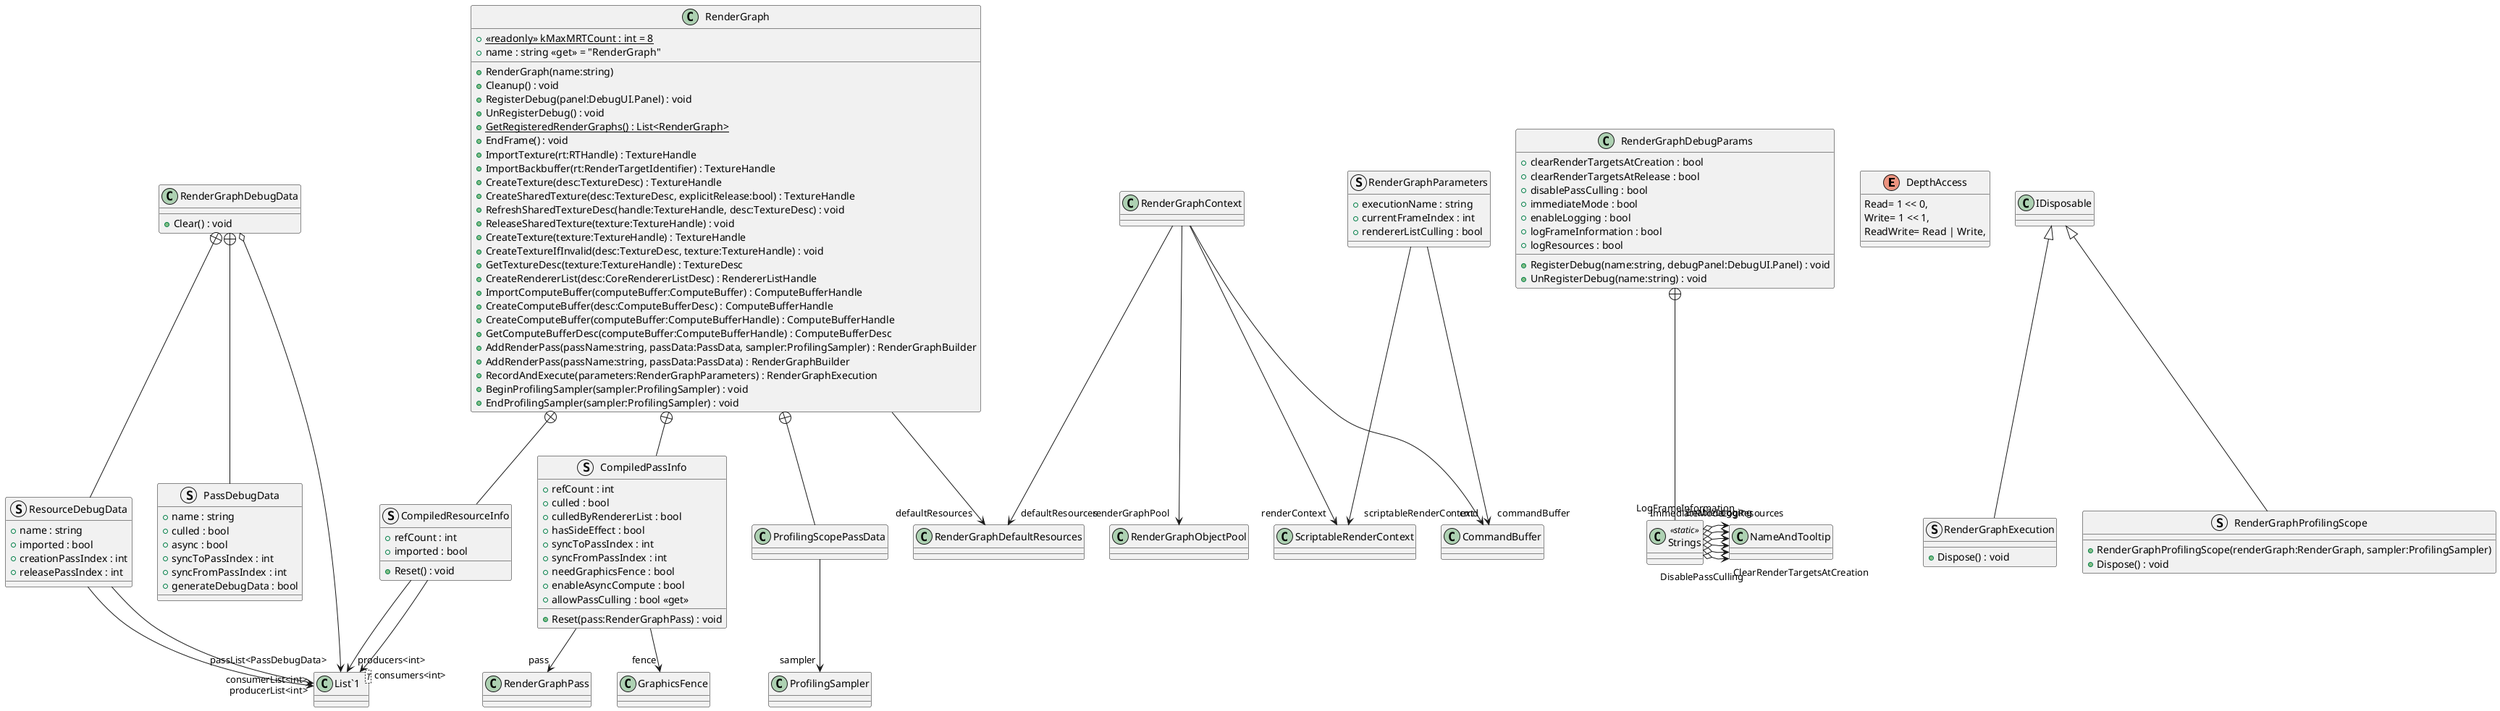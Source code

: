 @startuml
enum DepthAccess {
    Read= 1 << 0,
    Write= 1 << 1,
    ReadWrite= Read | Write,
}
class RenderGraphContext {
}
struct RenderGraphParameters {
    + executionName : string
    + currentFrameIndex : int
    + rendererListCulling : bool
}
struct RenderGraphExecution {
    + Dispose() : void
}
class RenderGraphDebugParams {
    + clearRenderTargetsAtCreation : bool
    + clearRenderTargetsAtRelease : bool
    + disablePassCulling : bool
    + immediateMode : bool
    + enableLogging : bool
    + logFrameInformation : bool
    + logResources : bool
    + RegisterDebug(name:string, debugPanel:DebugUI.Panel) : void
    + UnRegisterDebug(name:string) : void
}
class RenderGraphDebugData {
    + Clear() : void
}
class RenderGraph {
    + {static} <<readonly>> kMaxMRTCount : int = 8
    + name : string <<get>> = "RenderGraph"
    + RenderGraph(name:string)
    + Cleanup() : void
    + RegisterDebug(panel:DebugUI.Panel) : void
    + UnRegisterDebug() : void
    + {static} GetRegisteredRenderGraphs() : List<RenderGraph>
    + EndFrame() : void
    + ImportTexture(rt:RTHandle) : TextureHandle
    + ImportBackbuffer(rt:RenderTargetIdentifier) : TextureHandle
    + CreateTexture(desc:TextureDesc) : TextureHandle
    + CreateSharedTexture(desc:TextureDesc, explicitRelease:bool) : TextureHandle
    + RefreshSharedTextureDesc(handle:TextureHandle, desc:TextureDesc) : void
    + ReleaseSharedTexture(texture:TextureHandle) : void
    + CreateTexture(texture:TextureHandle) : TextureHandle
    + CreateTextureIfInvalid(desc:TextureDesc, texture:TextureHandle) : void
    + GetTextureDesc(texture:TextureHandle) : TextureDesc
    + CreateRendererList(desc:CoreRendererListDesc) : RendererListHandle
    + ImportComputeBuffer(computeBuffer:ComputeBuffer) : ComputeBufferHandle
    + CreateComputeBuffer(desc:ComputeBufferDesc) : ComputeBufferHandle
    + CreateComputeBuffer(computeBuffer:ComputeBufferHandle) : ComputeBufferHandle
    + GetComputeBufferDesc(computeBuffer:ComputeBufferHandle) : ComputeBufferDesc
    + AddRenderPass(passName:string, passData:PassData, sampler:ProfilingSampler) : RenderGraphBuilder
    + AddRenderPass(passName:string, passData:PassData) : RenderGraphBuilder
    + RecordAndExecute(parameters:RenderGraphParameters) : RenderGraphExecution
    + BeginProfilingSampler(sampler:ProfilingSampler) : void
    + EndProfilingSampler(sampler:ProfilingSampler) : void
}
struct RenderGraphProfilingScope {
    + RenderGraphProfilingScope(renderGraph:RenderGraph, sampler:ProfilingSampler)
    + Dispose() : void
}
class Strings <<static>> {
}
struct PassDebugData {
    + name : string
    + culled : bool
    + async : bool
    + syncToPassIndex : int
    + syncFromPassIndex : int
    + generateDebugData : bool
}
struct ResourceDebugData {
    + name : string
    + imported : bool
    + creationPassIndex : int
    + releasePassIndex : int
}
class "List`1"<T> {
}
struct CompiledResourceInfo {
    + refCount : int
    + imported : bool
    + Reset() : void
}
struct CompiledPassInfo {
    + refCount : int
    + culled : bool
    + culledByRendererList : bool
    + hasSideEffect : bool
    + syncToPassIndex : int
    + syncFromPassIndex : int
    + needGraphicsFence : bool
    + enableAsyncCompute : bool
    + allowPassCulling : bool <<get>>
    + Reset(pass:RenderGraphPass) : void
}
class ProfilingScopePassData {
}
RenderGraphContext --> "renderContext" ScriptableRenderContext
RenderGraphContext --> "cmd" CommandBuffer
RenderGraphContext --> "renderGraphPool" RenderGraphObjectPool
RenderGraphContext --> "defaultResources" RenderGraphDefaultResources
RenderGraphParameters --> "scriptableRenderContext" ScriptableRenderContext
RenderGraphParameters --> "commandBuffer" CommandBuffer
IDisposable <|-- RenderGraphExecution
RenderGraphDebugData o-> "passList<PassDebugData>" "List`1"
RenderGraph --> "defaultResources" RenderGraphDefaultResources
IDisposable <|-- RenderGraphProfilingScope
RenderGraphDebugParams +-- Strings
Strings o-> "ClearRenderTargetsAtCreation" NameAndTooltip
Strings o-> "DisablePassCulling" NameAndTooltip
Strings o-> "ImmediateMode" NameAndTooltip
Strings o-> "EnableLogging" NameAndTooltip
Strings o-> "LogFrameInformation" NameAndTooltip
Strings o-> "LogResources" NameAndTooltip
RenderGraphDebugData +-- PassDebugData
RenderGraphDebugData +-- ResourceDebugData
ResourceDebugData --> "consumerList<int>" "List`1"
ResourceDebugData --> "producerList<int>" "List`1"
RenderGraph +-- CompiledResourceInfo
CompiledResourceInfo --> "producers<int>" "List`1"
CompiledResourceInfo --> "consumers<int>" "List`1"
RenderGraph +-- CompiledPassInfo
CompiledPassInfo --> "pass" RenderGraphPass
CompiledPassInfo --> "fence" GraphicsFence
RenderGraph +-- ProfilingScopePassData
ProfilingScopePassData --> "sampler" ProfilingSampler
@enduml
